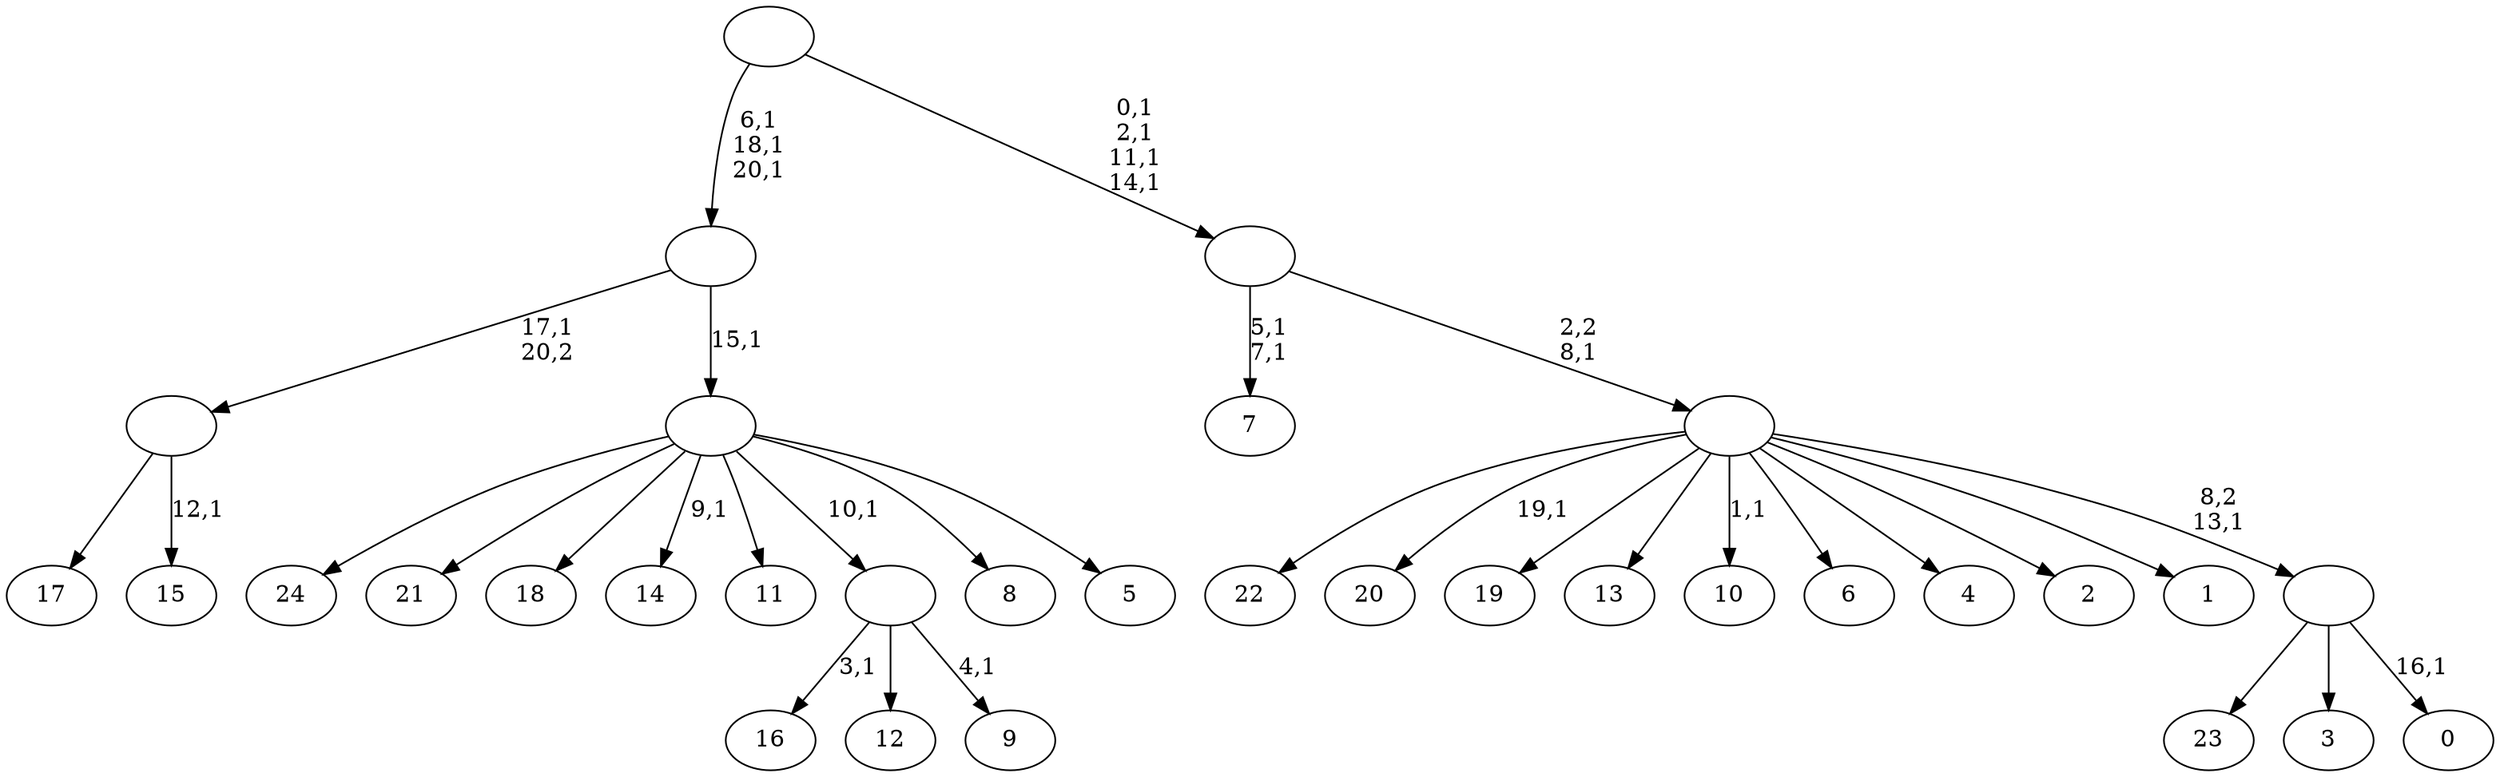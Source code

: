 digraph T {
	46 [label="24"]
	45 [label="23"]
	44 [label="22"]
	43 [label="21"]
	42 [label="20"]
	40 [label="19"]
	39 [label="18"]
	38 [label="17"]
	37 [label="16"]
	35 [label="15"]
	33 [label=""]
	32 [label="14"]
	30 [label="13"]
	29 [label="12"]
	28 [label="11"]
	27 [label="10"]
	25 [label="9"]
	23 [label=""]
	22 [label="8"]
	21 [label="7"]
	18 [label="6"]
	17 [label="5"]
	16 [label=""]
	15 [label=""]
	12 [label="4"]
	11 [label="3"]
	10 [label="2"]
	9 [label="1"]
	8 [label="0"]
	6 [label=""]
	5 [label=""]
	4 [label=""]
	0 [label=""]
	33 -> 35 [label="12,1"]
	33 -> 38 [label=""]
	23 -> 25 [label="4,1"]
	23 -> 37 [label="3,1"]
	23 -> 29 [label=""]
	16 -> 32 [label="9,1"]
	16 -> 46 [label=""]
	16 -> 43 [label=""]
	16 -> 39 [label=""]
	16 -> 28 [label=""]
	16 -> 23 [label="10,1"]
	16 -> 22 [label=""]
	16 -> 17 [label=""]
	15 -> 33 [label="17,1\n20,2"]
	15 -> 16 [label="15,1"]
	6 -> 8 [label="16,1"]
	6 -> 45 [label=""]
	6 -> 11 [label=""]
	5 -> 27 [label="1,1"]
	5 -> 42 [label="19,1"]
	5 -> 44 [label=""]
	5 -> 40 [label=""]
	5 -> 30 [label=""]
	5 -> 18 [label=""]
	5 -> 12 [label=""]
	5 -> 10 [label=""]
	5 -> 9 [label=""]
	5 -> 6 [label="8,2\n13,1"]
	4 -> 21 [label="5,1\n7,1"]
	4 -> 5 [label="2,2\n8,1"]
	0 -> 4 [label="0,1\n2,1\n11,1\n14,1"]
	0 -> 15 [label="6,1\n18,1\n20,1"]
}
